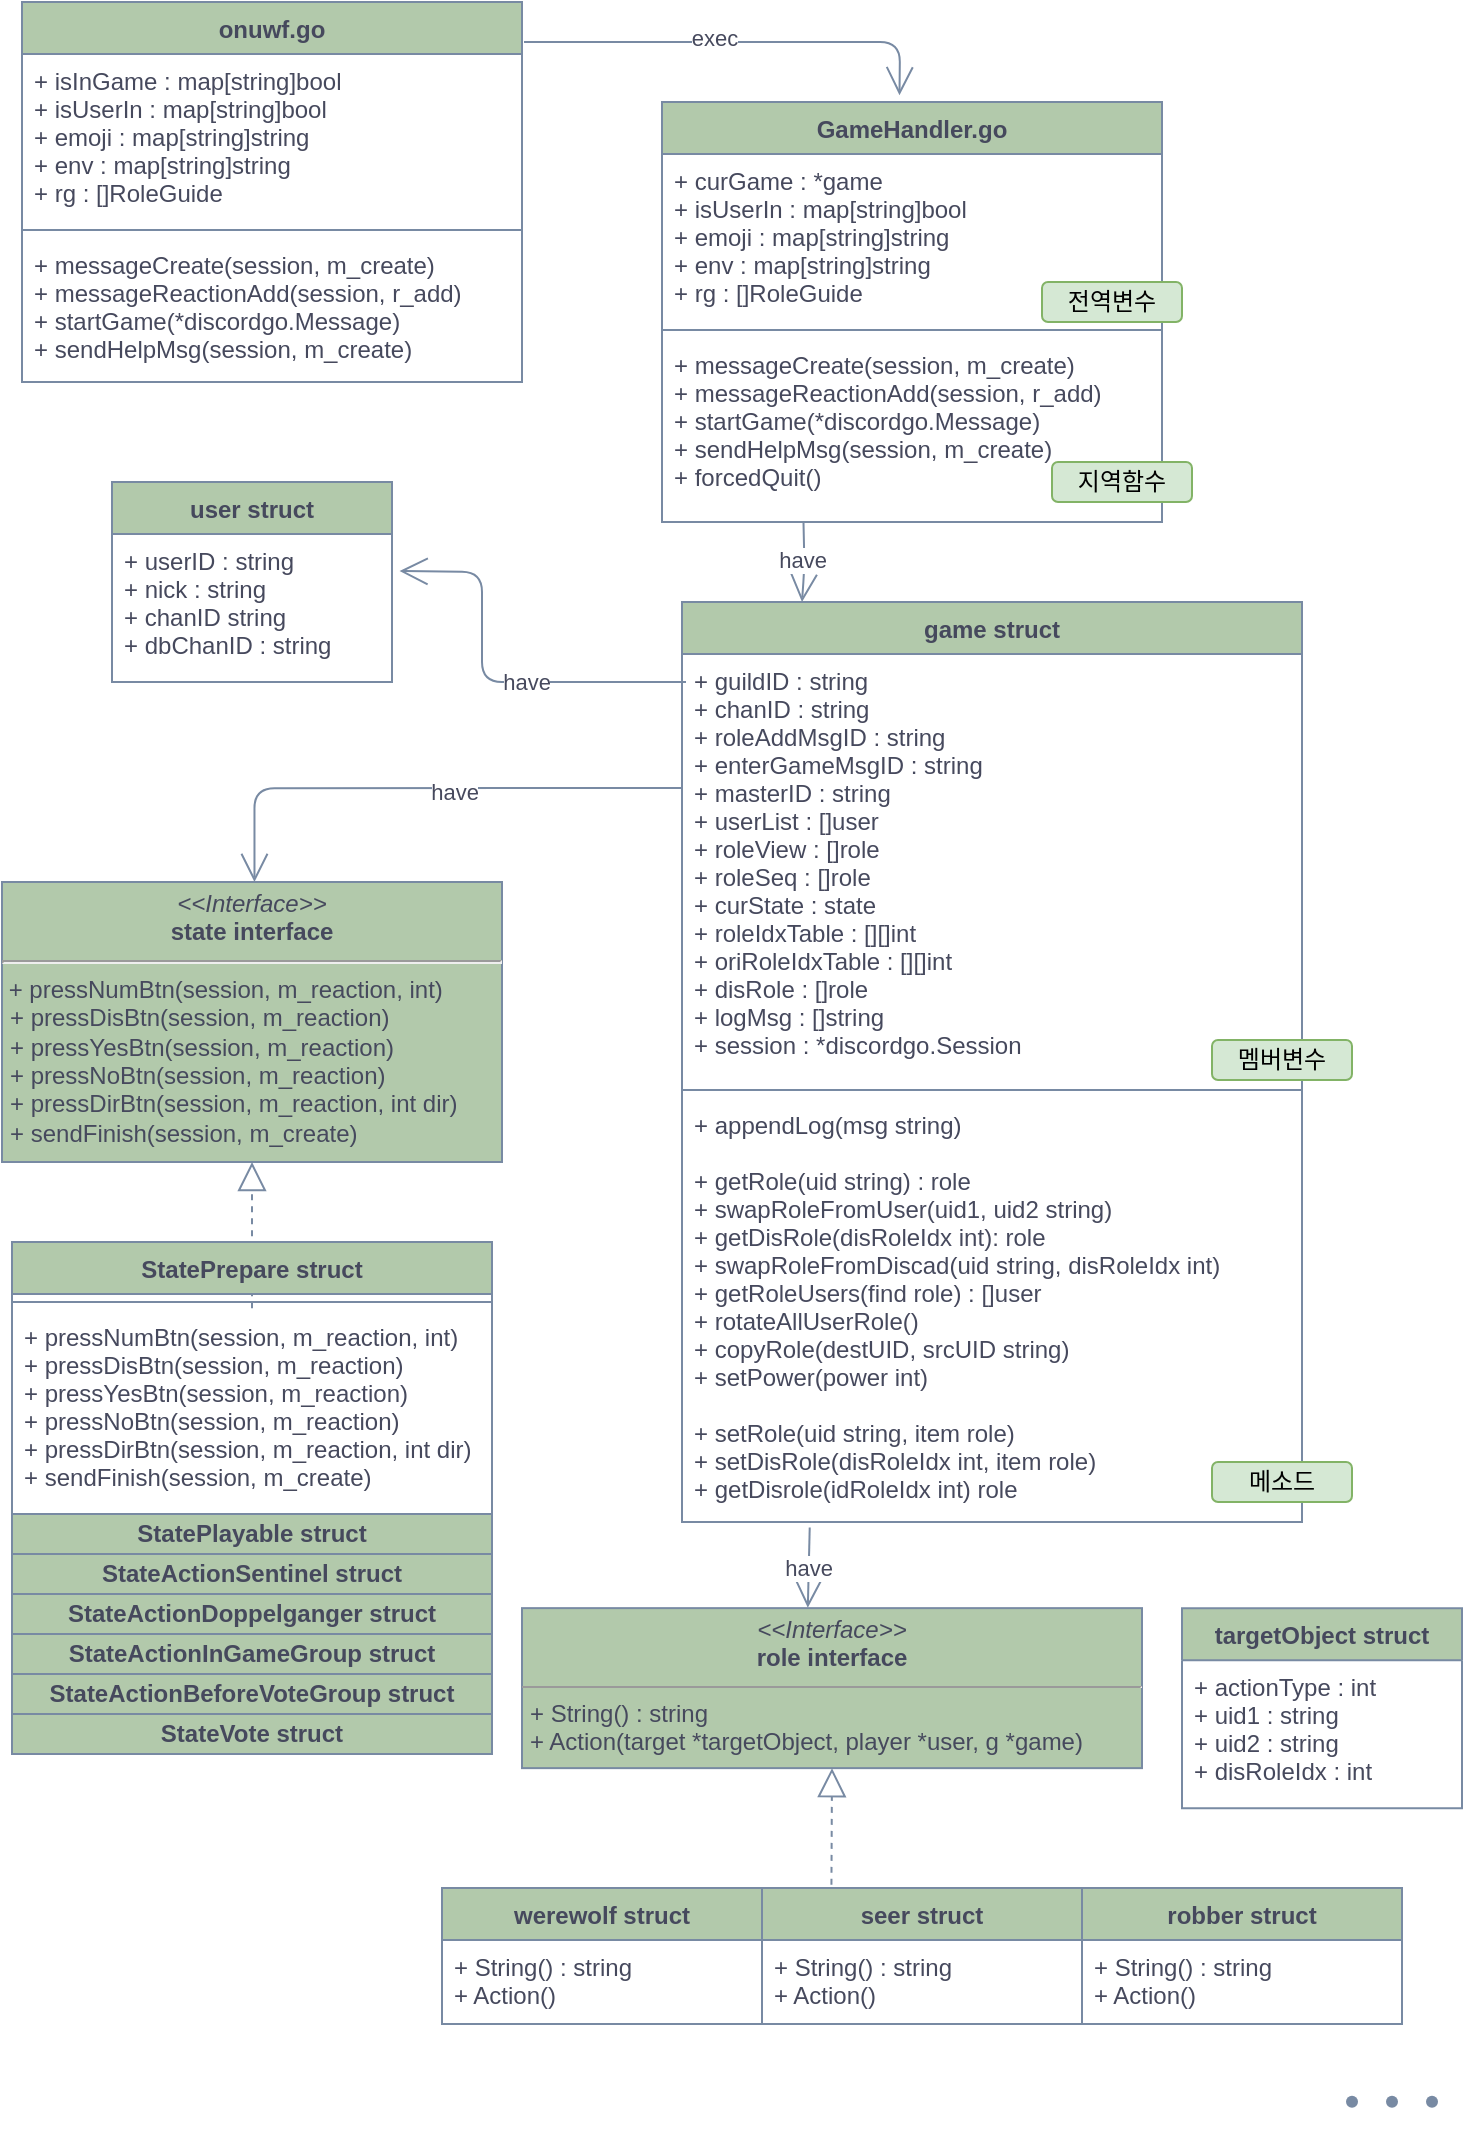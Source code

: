 <mxfile version="14.7.3" type="github">
  <diagram name="Page-1" id="c4acf3e9-155e-7222-9cf6-157b1a14988f">
    <mxGraphModel dx="2282" dy="1180" grid="1" gridSize="10" guides="1" tooltips="1" connect="1" arrows="1" fold="1" page="1" pageScale="1" pageWidth="850" pageHeight="1100" math="0" shadow="0">
      <root>
        <mxCell id="0" />
        <mxCell id="1" parent="0" />
        <mxCell id="E1L5lUo6BY2HqRSY1aJI-1" value="onuwf.go" style="swimlane;fontStyle=1;align=center;verticalAlign=top;childLayout=stackLayout;horizontal=1;startSize=26;horizontalStack=0;resizeParent=1;resizeParentMax=0;resizeLast=0;collapsible=1;marginBottom=0;fontColor=#46495D;strokeColor=#788AA3;fillColor=#B2C9AB;" parent="1" vertex="1">
          <mxGeometry x="75" y="30" width="250" height="190" as="geometry" />
        </mxCell>
        <mxCell id="E1L5lUo6BY2HqRSY1aJI-2" value="+ isInGame : map[string]bool&#xa;+ isUserIn : map[string]bool&#xa;+ emoji : map[string]string&#xa;+ env : map[string]string&#xa;+ rg : []RoleGuide" style="text;strokeColor=none;fillColor=none;align=left;verticalAlign=top;spacingLeft=4;spacingRight=4;overflow=hidden;rotatable=0;points=[[0,0.5],[1,0.5]];portConstraint=eastwest;fontColor=#46495D;" parent="E1L5lUo6BY2HqRSY1aJI-1" vertex="1">
          <mxGeometry y="26" width="250" height="84" as="geometry" />
        </mxCell>
        <mxCell id="E1L5lUo6BY2HqRSY1aJI-3" value="" style="line;strokeWidth=1;fillColor=none;align=left;verticalAlign=middle;spacingTop=-1;spacingLeft=3;spacingRight=3;rotatable=0;labelPosition=right;points=[];portConstraint=eastwest;strokeColor=#788AA3;fontColor=#46495D;" parent="E1L5lUo6BY2HqRSY1aJI-1" vertex="1">
          <mxGeometry y="110" width="250" height="8" as="geometry" />
        </mxCell>
        <mxCell id="E1L5lUo6BY2HqRSY1aJI-4" value="+ messageCreate(session, m_create)&#xa;+ messageReactionAdd(session, r_add)&#xa;+ startGame(*discordgo.Message)&#xa;+ sendHelpMsg(session, m_create)" style="text;strokeColor=none;fillColor=none;align=left;verticalAlign=top;spacingLeft=4;spacingRight=4;overflow=hidden;rotatable=0;points=[[0,0.5],[1,0.5]];portConstraint=eastwest;fontColor=#46495D;" parent="E1L5lUo6BY2HqRSY1aJI-1" vertex="1">
          <mxGeometry y="118" width="250" height="72" as="geometry" />
        </mxCell>
        <mxCell id="E1L5lUo6BY2HqRSY1aJI-9" value="game struct" style="swimlane;fontStyle=1;align=center;verticalAlign=top;childLayout=stackLayout;horizontal=1;startSize=26;horizontalStack=0;resizeParent=1;resizeParentMax=0;resizeLast=0;collapsible=1;marginBottom=0;fontColor=#46495D;strokeColor=#788AA3;fillColor=#B2C9AB;" parent="1" vertex="1">
          <mxGeometry x="405" y="330" width="310" height="460" as="geometry" />
        </mxCell>
        <mxCell id="E1L5lUo6BY2HqRSY1aJI-10" value="+ guildID : string&#xa;+ chanID : string&#xa;+ roleAddMsgID : string&#xa;+ enterGameMsgID : string&#xa;+ masterID : string&#xa;+ userList : []user&#xa;+ roleView : []role&#xa;+ roleSeq : []role&#xa;+ curState : state&#xa;+ roleIdxTable : [][]int&#xa;+ oriRoleIdxTable : [][]int&#xa;+ disRole : []role&#xa;+ logMsg : []string&#xa;+ session : *discordgo.Session" style="text;strokeColor=none;fillColor=none;align=left;verticalAlign=top;spacingLeft=4;spacingRight=4;overflow=hidden;rotatable=0;points=[[0,0.5],[1,0.5]];portConstraint=eastwest;fontColor=#46495D;" parent="E1L5lUo6BY2HqRSY1aJI-9" vertex="1">
          <mxGeometry y="26" width="310" height="214" as="geometry" />
        </mxCell>
        <mxCell id="E1L5lUo6BY2HqRSY1aJI-11" value="" style="line;strokeWidth=1;fillColor=none;align=left;verticalAlign=middle;spacingTop=-1;spacingLeft=3;spacingRight=3;rotatable=0;labelPosition=right;points=[];portConstraint=eastwest;strokeColor=#788AA3;fontColor=#46495D;" parent="E1L5lUo6BY2HqRSY1aJI-9" vertex="1">
          <mxGeometry y="240" width="310" height="8" as="geometry" />
        </mxCell>
        <mxCell id="E1L5lUo6BY2HqRSY1aJI-12" value="+ appendLog(msg string)&#xa;&#xa;+ getRole(uid string) : role&#xa;+ swapRoleFromUser(uid1, uid2 string)&#xa;+ getDisRole(disRoleIdx int): role&#xa;+ swapRoleFromDiscad(uid string, disRoleIdx int)&#xa;+ getRoleUsers(find role) : []user&#xa;+ rotateAllUserRole()&#xa;+ copyRole(destUID, srcUID string)&#xa;+ setPower(power int)&#xa;&#xa;+ setRole(uid string, item role)&#xa;+ setDisRole(disRoleIdx int, item role)&#xa;+ getDisrole(idRoleIdx int) role" style="text;strokeColor=none;fillColor=none;align=left;verticalAlign=top;spacingLeft=4;spacingRight=4;overflow=hidden;rotatable=0;points=[[0,0.5],[1,0.5]];portConstraint=eastwest;fontColor=#46495D;" parent="E1L5lUo6BY2HqRSY1aJI-9" vertex="1">
          <mxGeometry y="248" width="310" height="212" as="geometry" />
        </mxCell>
        <mxCell id="E1L5lUo6BY2HqRSY1aJI-13" value="werewolf struct" style="swimlane;fontStyle=1;align=center;verticalAlign=top;childLayout=stackLayout;horizontal=1;startSize=26;horizontalStack=0;resizeParent=1;resizeParentMax=0;resizeLast=0;collapsible=1;marginBottom=0;fontColor=#46495D;strokeColor=#788AA3;fillColor=#B2C9AB;" parent="1" vertex="1">
          <mxGeometry x="285" y="973.0" width="160" height="68" as="geometry">
            <mxRectangle x="750" y="320" width="120" height="26" as="alternateBounds" />
          </mxGeometry>
        </mxCell>
        <mxCell id="E1L5lUo6BY2HqRSY1aJI-14" value="+ String() : string&#xa;+ Action()" style="text;strokeColor=none;fillColor=none;align=left;verticalAlign=top;spacingLeft=4;spacingRight=4;overflow=hidden;rotatable=0;points=[[0,0.5],[1,0.5]];portConstraint=eastwest;fontColor=#46495D;" parent="E1L5lUo6BY2HqRSY1aJI-13" vertex="1">
          <mxGeometry y="26" width="160" height="42" as="geometry" />
        </mxCell>
        <mxCell id="E1L5lUo6BY2HqRSY1aJI-15" value="&lt;p style=&quot;margin: 0px ; margin-top: 4px ; text-align: center&quot;&gt;&lt;i&gt;&amp;lt;&amp;lt;Interface&amp;gt;&amp;gt;&lt;/i&gt;&lt;br&gt;&lt;b&gt;role interface&lt;/b&gt;&lt;/p&gt;&lt;hr size=&quot;1&quot;&gt;&lt;p style=&quot;margin: 0px ; margin-left: 4px&quot;&gt;+ String() : string&lt;/p&gt;&lt;p style=&quot;margin: 0px 0px 0px 4px&quot;&gt;+ Action(target *targetObject, player *user, g *game)&lt;/p&gt;" style="verticalAlign=top;align=left;overflow=fill;fontSize=12;fontFamily=Helvetica;html=1;fontColor=#46495D;strokeColor=#788AA3;fillColor=#B2C9AB;" parent="1" vertex="1">
          <mxGeometry x="325" y="833.07" width="310" height="80" as="geometry" />
        </mxCell>
        <mxCell id="E1L5lUo6BY2HqRSY1aJI-16" value="" style="shape=waypoint;size=6;pointerEvents=1;points=[];fillColor=none;resizable=0;rotatable=0;perimeter=centerPerimeter;snapToPoint=1;fontColor=#46495D;strokeColor=#788AA3;" parent="1" vertex="1">
          <mxGeometry x="760" y="1059.93" width="40" height="40" as="geometry" />
        </mxCell>
        <mxCell id="E1L5lUo6BY2HqRSY1aJI-17" value="" style="shape=waypoint;size=6;pointerEvents=1;points=[];fillColor=none;resizable=0;rotatable=0;perimeter=centerPerimeter;snapToPoint=1;fontColor=#46495D;strokeColor=#788AA3;" parent="1" vertex="1">
          <mxGeometry x="740" y="1059.93" width="40" height="40" as="geometry" />
        </mxCell>
        <mxCell id="E1L5lUo6BY2HqRSY1aJI-18" value="" style="shape=waypoint;size=6;pointerEvents=1;points=[];fillColor=none;resizable=0;rotatable=0;perimeter=centerPerimeter;snapToPoint=1;fontColor=#46495D;strokeColor=#788AA3;" parent="1" vertex="1">
          <mxGeometry x="720" y="1059.93" width="40" height="40" as="geometry" />
        </mxCell>
        <mxCell id="E1L5lUo6BY2HqRSY1aJI-19" value="seer struct" style="swimlane;fontStyle=1;align=center;verticalAlign=top;childLayout=stackLayout;horizontal=1;startSize=26;horizontalStack=0;resizeParent=1;resizeParentMax=0;resizeLast=0;collapsible=1;marginBottom=0;fontColor=#46495D;strokeColor=#788AA3;fillColor=#B2C9AB;" parent="1" vertex="1">
          <mxGeometry x="445" y="973.0" width="160" height="68" as="geometry">
            <mxRectangle x="910" y="320" width="90" height="26" as="alternateBounds" />
          </mxGeometry>
        </mxCell>
        <mxCell id="E1L5lUo6BY2HqRSY1aJI-20" value="+ String() : string&#xa;+ Action()" style="text;strokeColor=none;fillColor=none;align=left;verticalAlign=top;spacingLeft=4;spacingRight=4;overflow=hidden;rotatable=0;points=[[0,0.5],[1,0.5]];portConstraint=eastwest;fontColor=#46495D;" parent="E1L5lUo6BY2HqRSY1aJI-19" vertex="1">
          <mxGeometry y="26" width="160" height="42" as="geometry" />
        </mxCell>
        <mxCell id="E1L5lUo6BY2HqRSY1aJI-21" value="robber struct" style="swimlane;fontStyle=1;align=center;verticalAlign=top;childLayout=stackLayout;horizontal=1;startSize=26;horizontalStack=0;resizeParent=1;resizeParentMax=0;resizeLast=0;collapsible=1;marginBottom=0;fontColor=#46495D;strokeColor=#788AA3;fillColor=#B2C9AB;" parent="1" vertex="1">
          <mxGeometry x="605" y="973.0" width="160" height="68" as="geometry">
            <mxRectangle x="750" y="460" width="110" height="26" as="alternateBounds" />
          </mxGeometry>
        </mxCell>
        <mxCell id="E1L5lUo6BY2HqRSY1aJI-22" value="+ String() : string&#xa;+ Action()" style="text;strokeColor=none;fillColor=none;align=left;verticalAlign=top;spacingLeft=4;spacingRight=4;overflow=hidden;rotatable=0;points=[[0,0.5],[1,0.5]];portConstraint=eastwest;fontColor=#46495D;" parent="E1L5lUo6BY2HqRSY1aJI-21" vertex="1">
          <mxGeometry y="26" width="160" height="42" as="geometry" />
        </mxCell>
        <mxCell id="E1L5lUo6BY2HqRSY1aJI-23" value="&lt;p style=&quot;margin: 0px ; margin-top: 4px ; text-align: center&quot;&gt;&lt;i&gt;&amp;lt;&amp;lt;Interface&amp;gt;&amp;gt;&lt;/i&gt;&lt;br&gt;&lt;b&gt;state interface&lt;/b&gt;&lt;/p&gt;&lt;hr&gt;&lt;span&gt;&amp;nbsp;+ pressNumBtn(session, m_reaction, int)&lt;/span&gt;&lt;p style=&quot;margin: 0px 0px 0px 4px&quot;&gt;+ pressDisBtn(session, m_reaction)&lt;/p&gt;&lt;p style=&quot;margin: 0px 0px 0px 4px&quot;&gt;+ pressYesBtn(session, m_reaction)&lt;/p&gt;&lt;p style=&quot;margin: 0px 0px 0px 4px&quot;&gt;+ pressNoBtn(session, m_reaction)&lt;/p&gt;&lt;p style=&quot;margin: 0px 0px 0px 4px&quot;&gt;+ pressDirBtn(session, m_reaction, int dir)&lt;/p&gt;&lt;p style=&quot;margin: 0px 0px 0px 4px&quot;&gt;+ sendFinish(session, m_create)&lt;/p&gt;" style="verticalAlign=top;align=left;overflow=fill;fontSize=12;fontFamily=Helvetica;html=1;fontColor=#46495D;strokeColor=#788AA3;fillColor=#B2C9AB;" parent="1" vertex="1">
          <mxGeometry x="65" y="470" width="250" height="140" as="geometry" />
        </mxCell>
        <mxCell id="E1L5lUo6BY2HqRSY1aJI-24" value="user struct" style="swimlane;fontStyle=1;align=center;verticalAlign=top;childLayout=stackLayout;horizontal=1;startSize=26;horizontalStack=0;resizeParent=1;resizeParentMax=0;resizeLast=0;collapsible=1;marginBottom=0;fontColor=#46495D;strokeColor=#788AA3;fillColor=#B2C9AB;" parent="1" vertex="1">
          <mxGeometry x="120" y="270" width="140" height="100" as="geometry" />
        </mxCell>
        <mxCell id="E1L5lUo6BY2HqRSY1aJI-25" value="+ userID : string&#xa;+ nick : string&#xa;+ chanID string&#xa;+ dbChanID : string" style="text;strokeColor=none;fillColor=none;align=left;verticalAlign=top;spacingLeft=4;spacingRight=4;overflow=hidden;rotatable=0;points=[[0,0.5],[1,0.5]];portConstraint=eastwest;fontColor=#46495D;" parent="E1L5lUo6BY2HqRSY1aJI-24" vertex="1">
          <mxGeometry y="26" width="140" height="74" as="geometry" />
        </mxCell>
        <mxCell id="E1L5lUo6BY2HqRSY1aJI-26" value="&lt;b&gt;StatePlayable struct&lt;/b&gt;" style="whiteSpace=wrap;html=1;fontColor=#46495D;strokeColor=#788AA3;fillColor=#B2C9AB;" parent="1" vertex="1">
          <mxGeometry x="70" y="786.0" width="240" height="20" as="geometry" />
        </mxCell>
        <mxCell id="E1L5lUo6BY2HqRSY1aJI-27" value="&lt;b&gt;StateActionSentinel struct&lt;/b&gt;" style="whiteSpace=wrap;html=1;fontColor=#46495D;strokeColor=#788AA3;fillColor=#B2C9AB;" parent="1" vertex="1">
          <mxGeometry x="70" y="806.0" width="240" height="20" as="geometry" />
        </mxCell>
        <mxCell id="E1L5lUo6BY2HqRSY1aJI-28" value="&lt;b&gt;StateActionDoppelganger struct&lt;/b&gt;" style="whiteSpace=wrap;html=1;fontColor=#46495D;strokeColor=#788AA3;fillColor=#B2C9AB;" parent="1" vertex="1">
          <mxGeometry x="70" y="826.0" width="240" height="20" as="geometry" />
        </mxCell>
        <mxCell id="E1L5lUo6BY2HqRSY1aJI-29" value="&lt;b&gt;StateActionInGameGroup struct&lt;/b&gt;" style="whiteSpace=wrap;html=1;fontColor=#46495D;strokeColor=#788AA3;fillColor=#B2C9AB;" parent="1" vertex="1">
          <mxGeometry x="70" y="846.0" width="240" height="20" as="geometry" />
        </mxCell>
        <mxCell id="E1L5lUo6BY2HqRSY1aJI-30" value="&lt;b&gt;StateActionBeforeVoteGroup struct&lt;/b&gt;" style="whiteSpace=wrap;html=1;fontColor=#46495D;strokeColor=#788AA3;fillColor=#B2C9AB;" parent="1" vertex="1">
          <mxGeometry x="70" y="866.0" width="240" height="20" as="geometry" />
        </mxCell>
        <mxCell id="E1L5lUo6BY2HqRSY1aJI-31" value="&lt;b&gt;StateVote&amp;nbsp;struct&lt;/b&gt;" style="whiteSpace=wrap;html=1;fontColor=#46495D;strokeColor=#788AA3;fillColor=#B2C9AB;" parent="1" vertex="1">
          <mxGeometry x="70" y="886.0" width="240" height="20" as="geometry" />
        </mxCell>
        <mxCell id="E1L5lUo6BY2HqRSY1aJI-32" value="" style="endArrow=block;dashed=1;endFill=0;endSize=12;html=1;fontColor=#46495D;strokeColor=#788AA3;fillColor=#B2C9AB;exitX=0.5;exitY=0;exitDx=0;exitDy=0;entryX=0.5;entryY=1;entryDx=0;entryDy=0;" parent="1" target="E1L5lUo6BY2HqRSY1aJI-23" edge="1">
          <mxGeometry width="160" relative="1" as="geometry">
            <mxPoint x="190" y="683.07" as="sourcePoint" />
            <mxPoint x="440" y="573.07" as="targetPoint" />
          </mxGeometry>
        </mxCell>
        <mxCell id="E1L5lUo6BY2HqRSY1aJI-34" value="have" style="endArrow=open;endFill=1;endSize=12;html=1;fontColor=#46495D;strokeColor=#788AA3;fillColor=#B2C9AB;entryX=0.461;entryY=-0.003;entryDx=0;entryDy=0;entryPerimeter=0;exitX=0.206;exitY=1.013;exitDx=0;exitDy=0;exitPerimeter=0;" parent="1" source="E1L5lUo6BY2HqRSY1aJI-12" target="E1L5lUo6BY2HqRSY1aJI-15" edge="1">
          <mxGeometry width="160" relative="1" as="geometry">
            <mxPoint x="500" y="780" as="sourcePoint" />
            <mxPoint x="730" y="653.07" as="targetPoint" />
            <Array as="points" />
          </mxGeometry>
        </mxCell>
        <mxCell id="E1L5lUo6BY2HqRSY1aJI-36" value="" style="endArrow=open;endFill=1;endSize=12;html=1;fontColor=#46495D;strokeColor=#788AA3;fillColor=#B2C9AB;entryX=0.5;entryY=0;entryDx=0;entryDy=0;" parent="1" edge="1">
          <mxGeometry width="160" relative="1" as="geometry">
            <mxPoint x="405" y="423" as="sourcePoint" />
            <mxPoint x="191.24" y="470" as="targetPoint" />
            <Array as="points">
              <mxPoint x="191.24" y="423.07" />
            </Array>
          </mxGeometry>
        </mxCell>
        <mxCell id="E1L5lUo6BY2HqRSY1aJI-37" value="have" style="edgeLabel;html=1;align=center;verticalAlign=middle;resizable=0;points=[];fontColor=#46495D;" parent="E1L5lUo6BY2HqRSY1aJI-36" vertex="1" connectable="0">
          <mxGeometry x="-0.124" y="2" relative="1" as="geometry">
            <mxPoint as="offset" />
          </mxGeometry>
        </mxCell>
        <mxCell id="E1L5lUo6BY2HqRSY1aJI-40" value="have" style="endArrow=open;endFill=1;endSize=12;html=1;fontColor=#46495D;strokeColor=#788AA3;fillColor=#B2C9AB;entryX=1.027;entryY=0.25;entryDx=0;entryDy=0;entryPerimeter=0;" parent="1" target="E1L5lUo6BY2HqRSY1aJI-25" edge="1">
          <mxGeometry x="-0.186" width="160" relative="1" as="geometry">
            <mxPoint x="407" y="370" as="sourcePoint" />
            <mxPoint x="770" y="373" as="targetPoint" />
            <Array as="points">
              <mxPoint x="305" y="370" />
              <mxPoint x="305" y="315" />
            </Array>
            <mxPoint as="offset" />
          </mxGeometry>
        </mxCell>
        <mxCell id="E1L5lUo6BY2HqRSY1aJI-42" value="StatePrepare struct" style="swimlane;fontStyle=1;align=center;verticalAlign=top;childLayout=stackLayout;horizontal=1;startSize=26;horizontalStack=0;resizeParent=1;resizeParentMax=0;resizeLast=0;collapsible=1;marginBottom=0;fontColor=#46495D;strokeColor=#788AA3;fillColor=#B2C9AB;" parent="1" vertex="1">
          <mxGeometry x="70" y="650.0" width="240" height="136" as="geometry">
            <mxRectangle x="50" y="30" width="90" height="26" as="alternateBounds" />
          </mxGeometry>
        </mxCell>
        <mxCell id="E1L5lUo6BY2HqRSY1aJI-44" value="" style="line;strokeWidth=1;fillColor=none;align=left;verticalAlign=middle;spacingTop=-1;spacingLeft=3;spacingRight=3;rotatable=0;labelPosition=right;points=[];portConstraint=eastwest;strokeColor=#788AA3;fontColor=#46495D;" parent="E1L5lUo6BY2HqRSY1aJI-42" vertex="1">
          <mxGeometry y="26" width="240" height="8" as="geometry" />
        </mxCell>
        <mxCell id="E1L5lUo6BY2HqRSY1aJI-45" value="+ pressNumBtn(session, m_reaction, int)&#xa;+ pressDisBtn(session, m_reaction)&#xa;+ pressYesBtn(session, m_reaction)&#xa;+ pressNoBtn(session, m_reaction)&#xa;+ pressDirBtn(session, m_reaction, int dir)&#xa;+ sendFinish(session, m_create)" style="text;strokeColor=none;fillColor=none;align=left;verticalAlign=top;spacingLeft=4;spacingRight=4;overflow=hidden;rotatable=0;points=[[0,0.5],[1,0.5]];portConstraint=eastwest;fontColor=#46495D;" parent="E1L5lUo6BY2HqRSY1aJI-42" vertex="1">
          <mxGeometry y="34" width="240" height="102" as="geometry" />
        </mxCell>
        <mxCell id="E1L5lUo6BY2HqRSY1aJI-46" value="targetObject struct" style="swimlane;fontStyle=1;align=center;verticalAlign=top;childLayout=stackLayout;horizontal=1;startSize=26;horizontalStack=0;resizeParent=1;resizeParentMax=0;resizeLast=0;collapsible=1;marginBottom=0;fontColor=#46495D;strokeColor=#788AA3;fillColor=#B2C9AB;" parent="1" vertex="1">
          <mxGeometry x="655" y="833.07" width="140" height="100" as="geometry" />
        </mxCell>
        <mxCell id="E1L5lUo6BY2HqRSY1aJI-47" value="+ actionType : int&#xa;+ uid1 : string&#xa;+ uid2 : string&#xa;+ disRoleIdx : int" style="text;strokeColor=none;fillColor=none;align=left;verticalAlign=top;spacingLeft=4;spacingRight=4;overflow=hidden;rotatable=0;points=[[0,0.5],[1,0.5]];portConstraint=eastwest;fontColor=#46495D;" parent="E1L5lUo6BY2HqRSY1aJI-46" vertex="1">
          <mxGeometry y="26" width="140" height="74" as="geometry" />
        </mxCell>
        <mxCell id="E1L5lUo6BY2HqRSY1aJI-48" value="" style="endArrow=open;endFill=1;endSize=12;html=1;fontColor=#46495D;strokeColor=#788AA3;fillColor=#B2C9AB;entryX=0.475;entryY=-0.016;entryDx=0;entryDy=0;entryPerimeter=0;" parent="1" target="E1L5lUo6BY2HqRSY1aJI-51" edge="1">
          <mxGeometry width="160" relative="1" as="geometry">
            <mxPoint x="326" y="50" as="sourcePoint" />
            <mxPoint x="515" y="88" as="targetPoint" />
            <Array as="points">
              <mxPoint x="514" y="50" />
            </Array>
          </mxGeometry>
        </mxCell>
        <mxCell id="E1L5lUo6BY2HqRSY1aJI-49" value="exec" style="edgeLabel;html=1;align=center;verticalAlign=middle;resizable=0;points=[];fontColor=#46495D;" parent="E1L5lUo6BY2HqRSY1aJI-48" vertex="1" connectable="0">
          <mxGeometry x="-0.124" y="2" relative="1" as="geometry">
            <mxPoint x="1" as="offset" />
          </mxGeometry>
        </mxCell>
        <mxCell id="E1L5lUo6BY2HqRSY1aJI-51" value="GameHandler.go" style="swimlane;fontStyle=1;align=center;verticalAlign=top;childLayout=stackLayout;horizontal=1;startSize=26;horizontalStack=0;resizeParent=1;resizeParentMax=0;resizeLast=0;collapsible=1;marginBottom=0;fontColor=#46495D;strokeColor=#788AA3;fillColor=#B2C9AB;" parent="1" vertex="1">
          <mxGeometry x="395" y="80" width="250" height="210" as="geometry" />
        </mxCell>
        <mxCell id="E1L5lUo6BY2HqRSY1aJI-52" value="+ curGame : *game&#xa;+ isUserIn : map[string]bool&#xa;+ emoji : map[string]string&#xa;+ env : map[string]string&#xa;+ rg : []RoleGuide" style="text;strokeColor=none;fillColor=none;align=left;verticalAlign=top;spacingLeft=4;spacingRight=4;overflow=hidden;rotatable=0;points=[[0,0.5],[1,0.5]];portConstraint=eastwest;fontColor=#46495D;" parent="E1L5lUo6BY2HqRSY1aJI-51" vertex="1">
          <mxGeometry y="26" width="250" height="84" as="geometry" />
        </mxCell>
        <mxCell id="E1L5lUo6BY2HqRSY1aJI-53" value="" style="line;strokeWidth=1;fillColor=none;align=left;verticalAlign=middle;spacingTop=-1;spacingLeft=3;spacingRight=3;rotatable=0;labelPosition=right;points=[];portConstraint=eastwest;strokeColor=#788AA3;fontColor=#46495D;" parent="E1L5lUo6BY2HqRSY1aJI-51" vertex="1">
          <mxGeometry y="110" width="250" height="8" as="geometry" />
        </mxCell>
        <mxCell id="E1L5lUo6BY2HqRSY1aJI-54" value="+ messageCreate(session, m_create)&#xa;+ messageReactionAdd(session, r_add)&#xa;+ startGame(*discordgo.Message)&#xa;+ sendHelpMsg(session, m_create)&#xa;+ forcedQuit()" style="text;strokeColor=none;fillColor=none;align=left;verticalAlign=top;spacingLeft=4;spacingRight=4;overflow=hidden;rotatable=0;points=[[0,0.5],[1,0.5]];portConstraint=eastwest;fontColor=#46495D;" parent="E1L5lUo6BY2HqRSY1aJI-51" vertex="1">
          <mxGeometry y="118" width="250" height="92" as="geometry" />
        </mxCell>
        <mxCell id="E1L5lUo6BY2HqRSY1aJI-59" value="" style="endArrow=open;endFill=1;endSize=12;html=1;fontColor=#46495D;strokeColor=#788AA3;fillColor=#B2C9AB;entryX=0.367;entryY=-0.005;entryDx=0;entryDy=0;entryPerimeter=0;exitX=0.283;exitY=1.003;exitDx=0;exitDy=0;exitPerimeter=0;" parent="1" source="E1L5lUo6BY2HqRSY1aJI-54" edge="1">
          <mxGeometry width="160" relative="1" as="geometry">
            <mxPoint x="465" y="290" as="sourcePoint" />
            <mxPoint x="465" y="330" as="targetPoint" />
            <Array as="points">
              <mxPoint x="466.23" y="312.25" />
            </Array>
          </mxGeometry>
        </mxCell>
        <mxCell id="E1L5lUo6BY2HqRSY1aJI-60" value="have" style="edgeLabel;html=1;align=center;verticalAlign=middle;resizable=0;points=[];fontColor=#46495D;" parent="E1L5lUo6BY2HqRSY1aJI-59" vertex="1" connectable="0">
          <mxGeometry x="-0.124" y="2" relative="1" as="geometry">
            <mxPoint x="-3" y="1" as="offset" />
          </mxGeometry>
        </mxCell>
        <mxCell id="E1L5lUo6BY2HqRSY1aJI-64" value="" style="endArrow=block;dashed=1;endFill=0;endSize=12;html=1;fontColor=#46495D;strokeColor=#788AA3;fillColor=#B2C9AB;entryX=0.5;entryY=1;entryDx=0;entryDy=0;exitX=0.217;exitY=-0.023;exitDx=0;exitDy=0;exitPerimeter=0;" parent="1" source="E1L5lUo6BY2HqRSY1aJI-19" target="E1L5lUo6BY2HqRSY1aJI-15" edge="1">
          <mxGeometry width="160" relative="1" as="geometry">
            <mxPoint x="485" y="970" as="sourcePoint" />
            <mxPoint x="625" y="900" as="targetPoint" />
          </mxGeometry>
        </mxCell>
        <mxCell id="VJHMnstQSY9AtoeyalLj-1" value="전역변수" style="rounded=1;whiteSpace=wrap;html=1;fillColor=#d5e8d4;strokeColor=#82b366;" vertex="1" parent="1">
          <mxGeometry x="585" y="170" width="70" height="20" as="geometry" />
        </mxCell>
        <mxCell id="VJHMnstQSY9AtoeyalLj-5" value="지역함수" style="rounded=1;whiteSpace=wrap;html=1;fillColor=#d5e8d4;strokeColor=#82b366;" vertex="1" parent="1">
          <mxGeometry x="590" y="260" width="70" height="20" as="geometry" />
        </mxCell>
        <mxCell id="VJHMnstQSY9AtoeyalLj-6" value="메소드" style="rounded=1;whiteSpace=wrap;html=1;fillColor=#d5e8d4;strokeColor=#82b366;" vertex="1" parent="1">
          <mxGeometry x="670" y="760" width="70" height="20" as="geometry" />
        </mxCell>
        <mxCell id="VJHMnstQSY9AtoeyalLj-7" value="멤버변수" style="rounded=1;whiteSpace=wrap;html=1;fillColor=#d5e8d4;strokeColor=#82b366;" vertex="1" parent="1">
          <mxGeometry x="670" y="549" width="70" height="20" as="geometry" />
        </mxCell>
      </root>
    </mxGraphModel>
  </diagram>
</mxfile>
